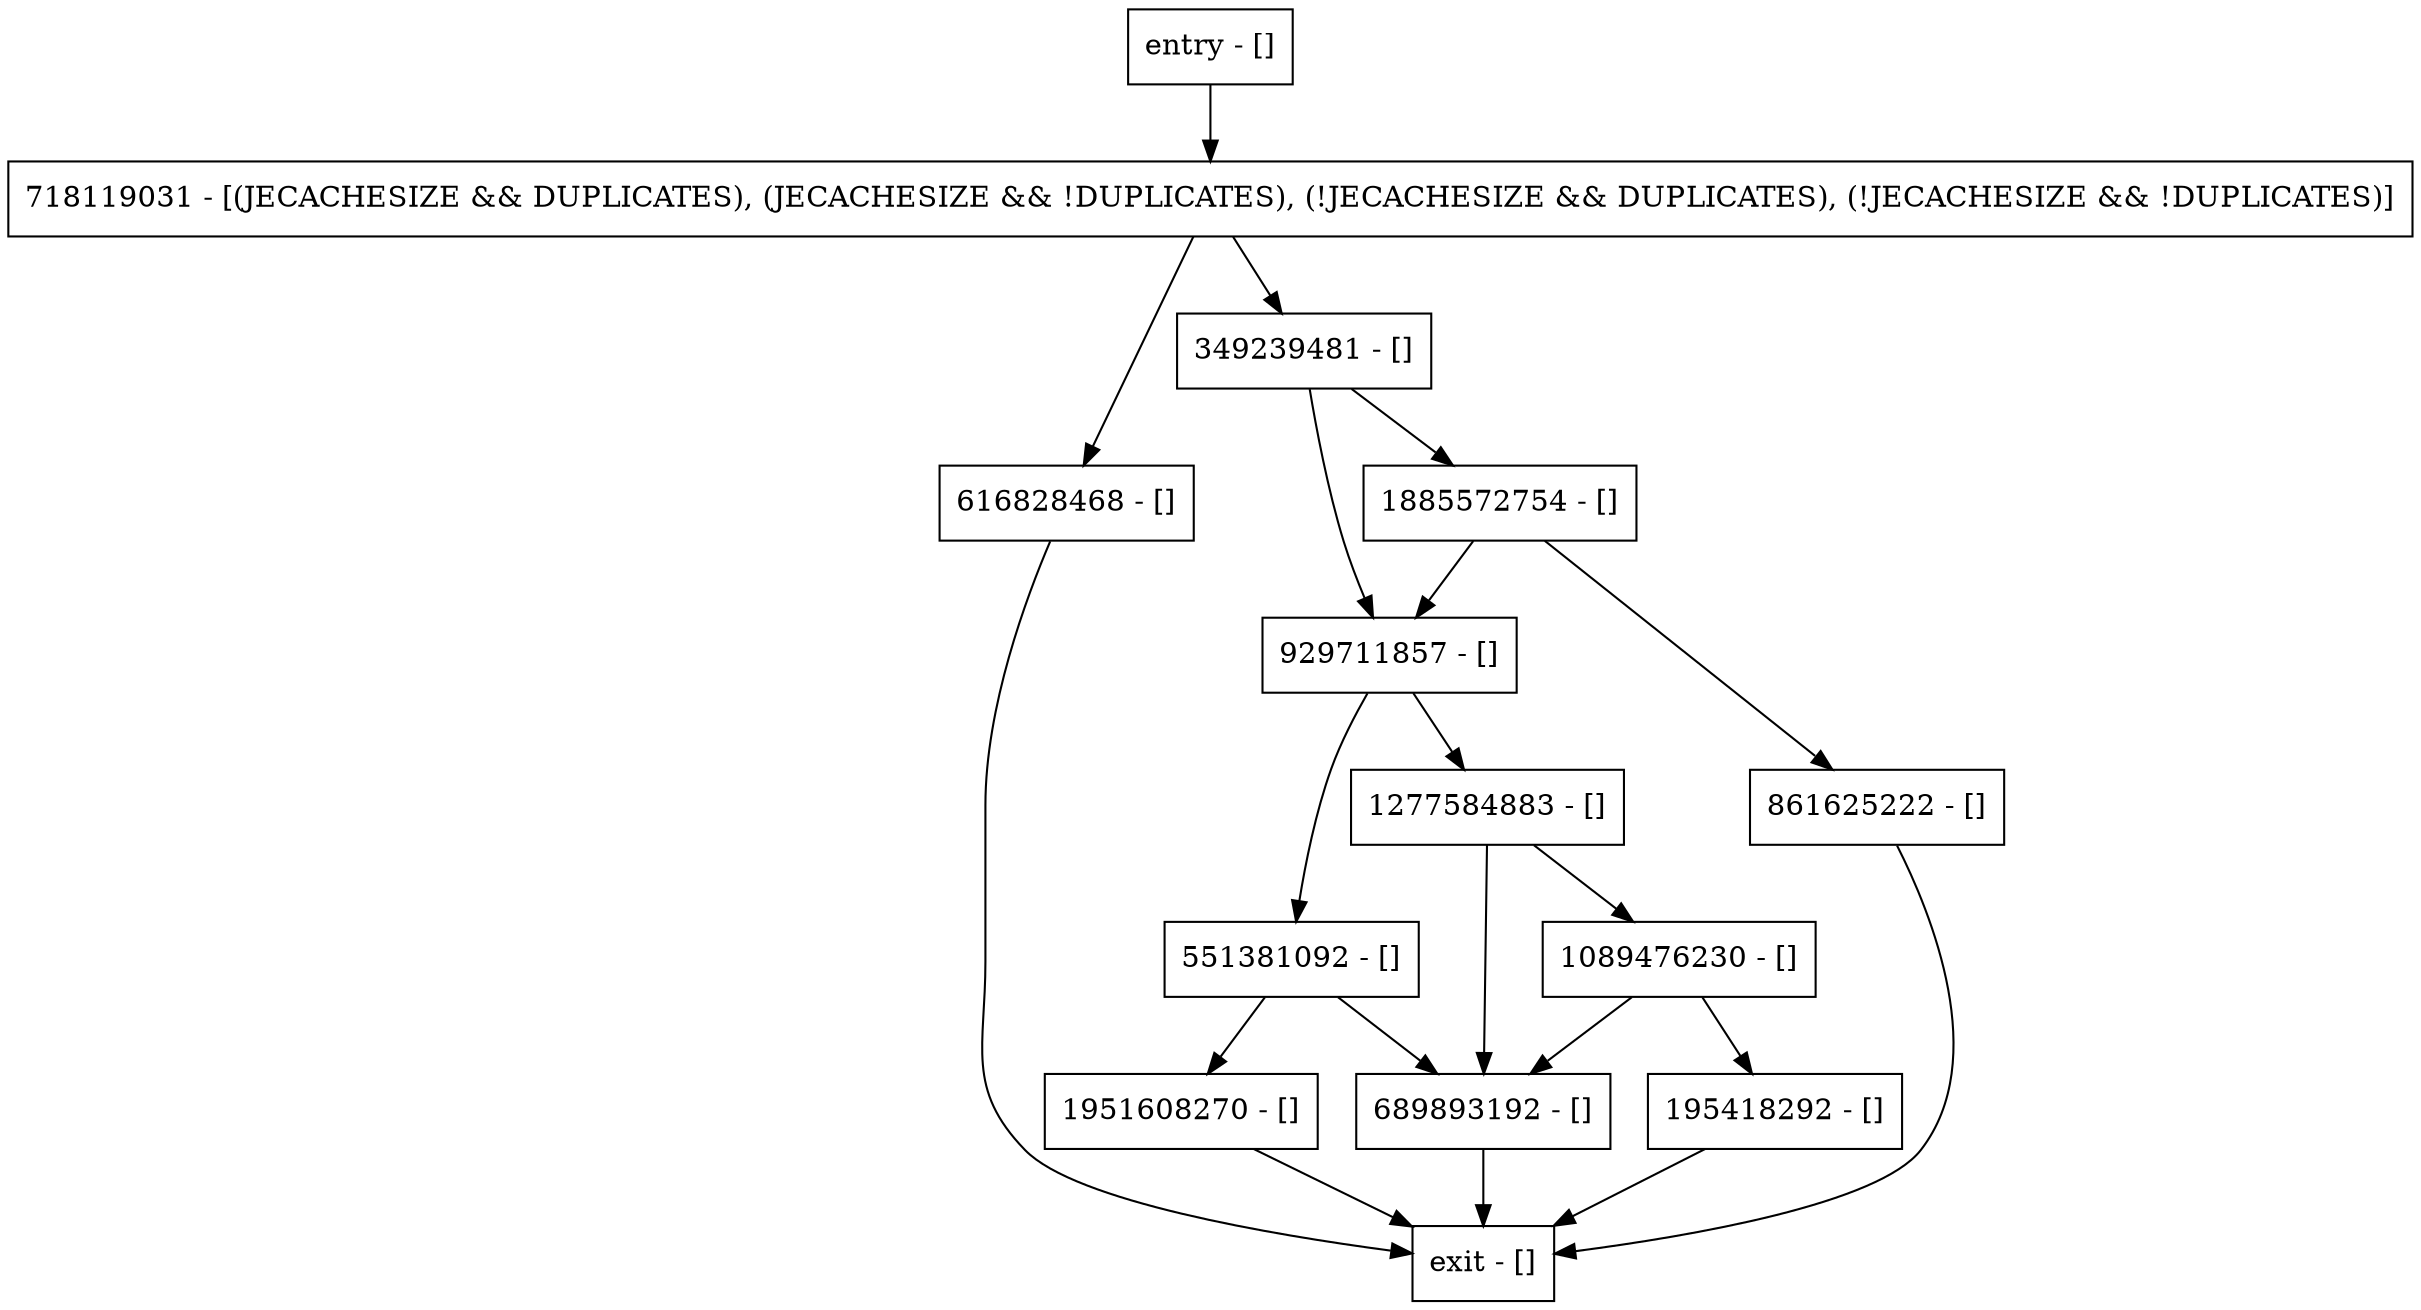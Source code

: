 digraph shouldUpdateLsn {
node [shape=record];
1277584883 [label="1277584883 - []"];
551381092 [label="551381092 - []"];
861625222 [label="861625222 - []"];
718119031 [label="718119031 - [(JECACHESIZE && DUPLICATES), (JECACHESIZE && !DUPLICATES), (!JECACHESIZE && DUPLICATES), (!JECACHESIZE && !DUPLICATES)]"];
1885572754 [label="1885572754 - []"];
1951608270 [label="1951608270 - []"];
616828468 [label="616828468 - []"];
entry [label="entry - []"];
exit [label="exit - []"];
689893192 [label="689893192 - []"];
195418292 [label="195418292 - []"];
349239481 [label="349239481 - []"];
1089476230 [label="1089476230 - []"];
929711857 [label="929711857 - []"];
entry;
exit;
1277584883 -> 689893192;
1277584883 -> 1089476230;
551381092 -> 689893192;
551381092 -> 1951608270;
861625222 -> exit;
718119031 -> 616828468;
718119031 -> 349239481;
1885572754 -> 861625222;
1885572754 -> 929711857;
1951608270 -> exit;
616828468 -> exit;
entry -> 718119031;
689893192 -> exit;
195418292 -> exit;
349239481 -> 1885572754;
349239481 -> 929711857;
1089476230 -> 689893192;
1089476230 -> 195418292;
929711857 -> 1277584883;
929711857 -> 551381092;
}
